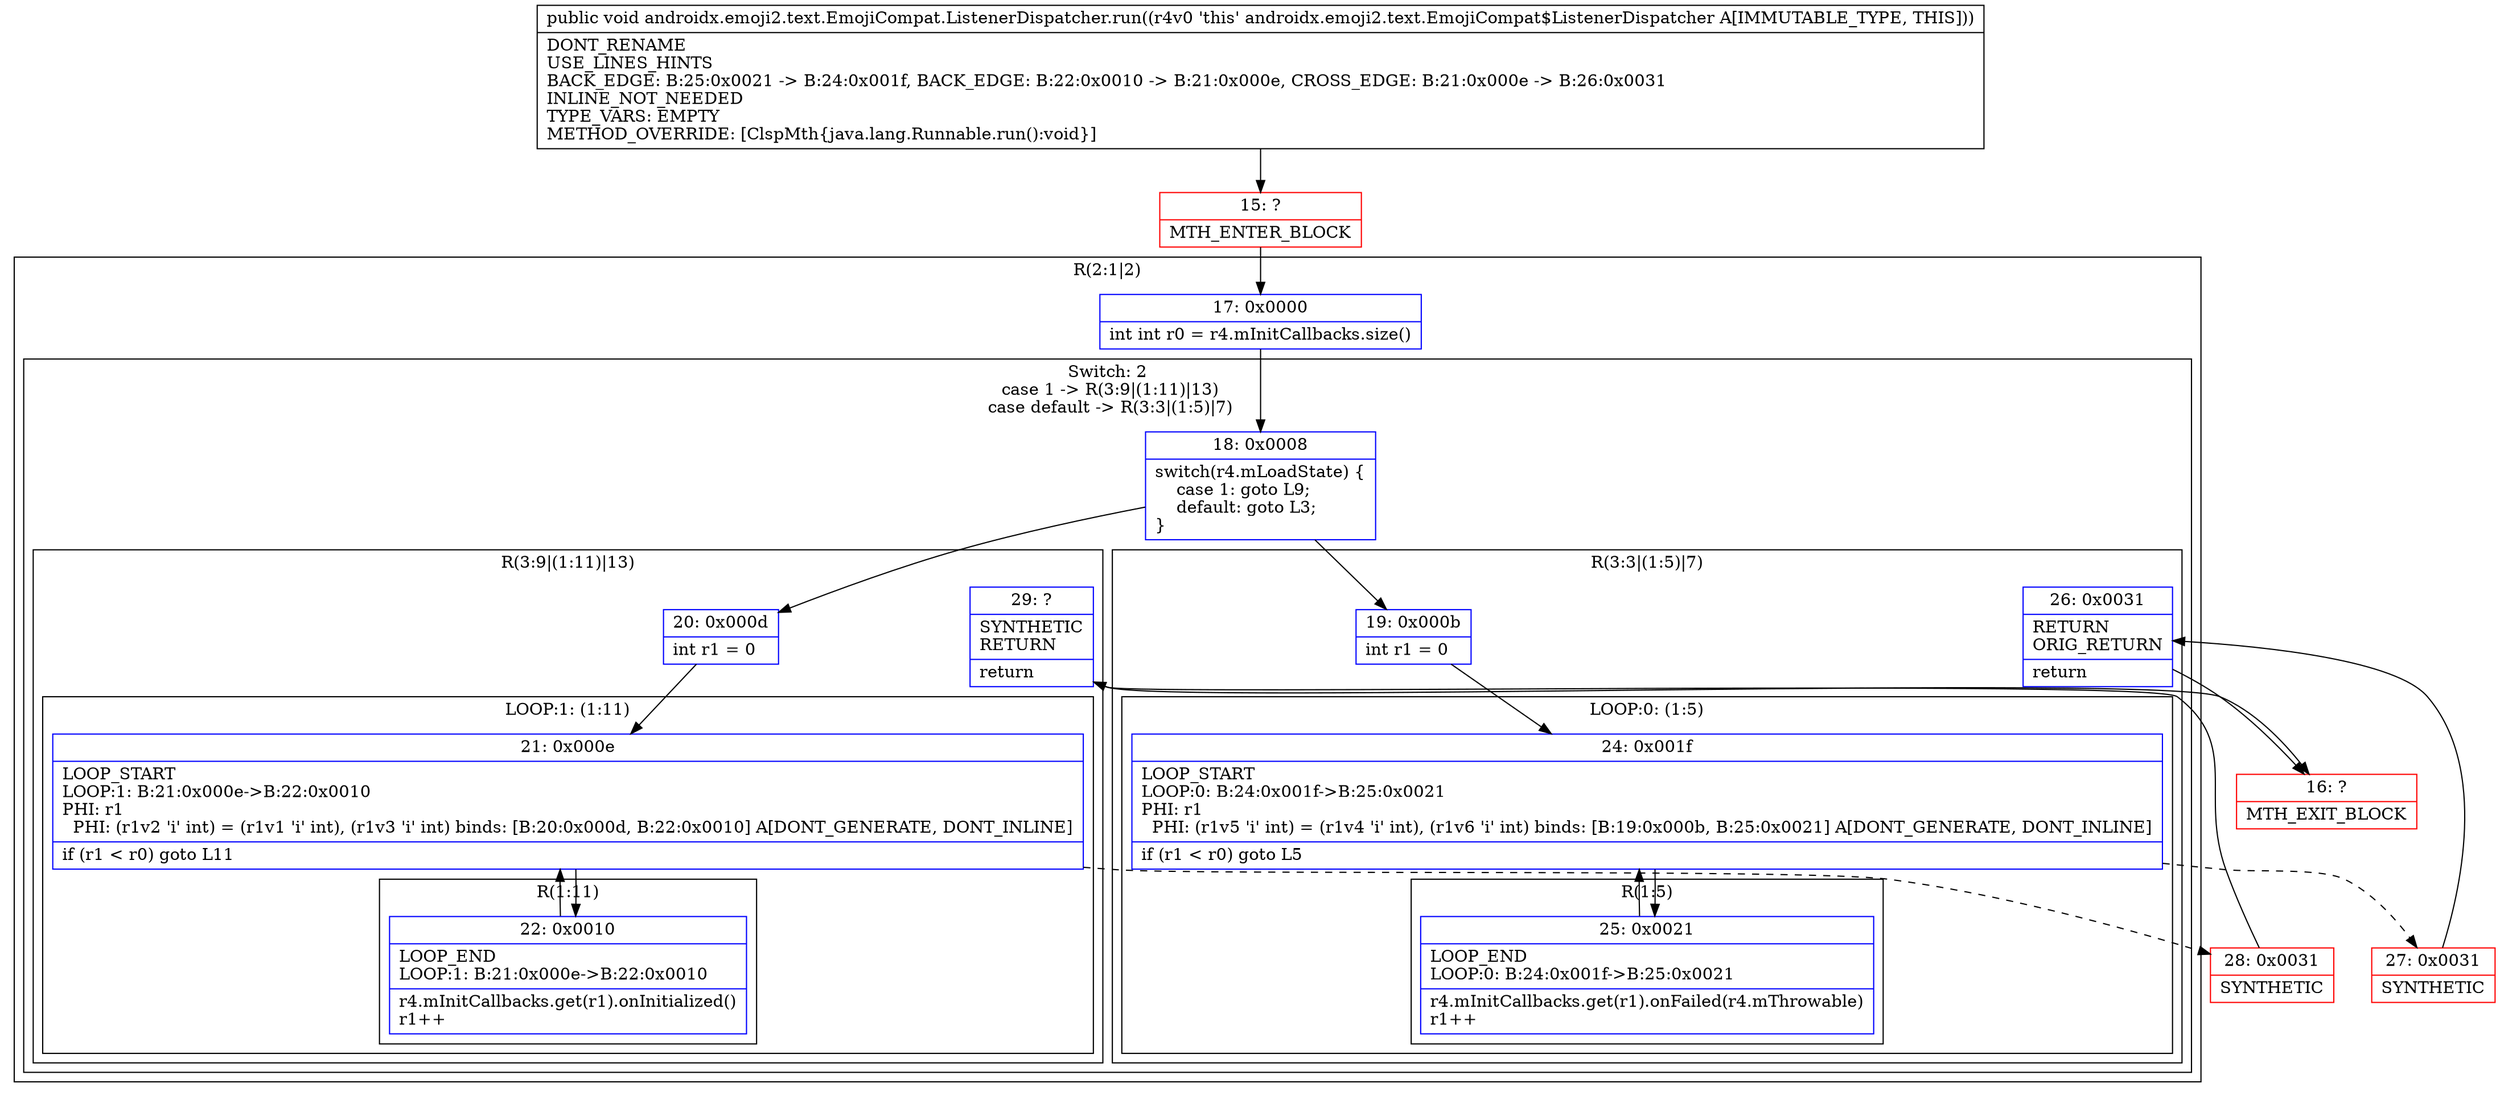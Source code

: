 digraph "CFG forandroidx.emoji2.text.EmojiCompat.ListenerDispatcher.run()V" {
subgraph cluster_Region_1425209833 {
label = "R(2:1|2)";
node [shape=record,color=blue];
Node_17 [shape=record,label="{17\:\ 0x0000|int int r0 = r4.mInitCallbacks.size()\l}"];
subgraph cluster_SwitchRegion_391578187 {
label = "Switch: 2
 case 1 -> R(3:9|(1:11)|13)
 case default -> R(3:3|(1:5)|7)";
node [shape=record,color=blue];
Node_18 [shape=record,label="{18\:\ 0x0008|switch(r4.mLoadState) \{\l    case 1: goto L9;\l    default: goto L3;\l\}\l}"];
subgraph cluster_Region_1154389611 {
label = "R(3:9|(1:11)|13)";
node [shape=record,color=blue];
Node_20 [shape=record,label="{20\:\ 0x000d|int r1 = 0\l}"];
subgraph cluster_LoopRegion_1571534599 {
label = "LOOP:1: (1:11)";
node [shape=record,color=blue];
Node_21 [shape=record,label="{21\:\ 0x000e|LOOP_START\lLOOP:1: B:21:0x000e\-\>B:22:0x0010\lPHI: r1 \l  PHI: (r1v2 'i' int) = (r1v1 'i' int), (r1v3 'i' int) binds: [B:20:0x000d, B:22:0x0010] A[DONT_GENERATE, DONT_INLINE]\l|if (r1 \< r0) goto L11\l}"];
subgraph cluster_Region_120591018 {
label = "R(1:11)";
node [shape=record,color=blue];
Node_22 [shape=record,label="{22\:\ 0x0010|LOOP_END\lLOOP:1: B:21:0x000e\-\>B:22:0x0010\l|r4.mInitCallbacks.get(r1).onInitialized()\lr1++\l}"];
}
}
Node_29 [shape=record,label="{29\:\ ?|SYNTHETIC\lRETURN\l|return\l}"];
}
subgraph cluster_Region_128163524 {
label = "R(3:3|(1:5)|7)";
node [shape=record,color=blue];
Node_19 [shape=record,label="{19\:\ 0x000b|int r1 = 0\l}"];
subgraph cluster_LoopRegion_1010648005 {
label = "LOOP:0: (1:5)";
node [shape=record,color=blue];
Node_24 [shape=record,label="{24\:\ 0x001f|LOOP_START\lLOOP:0: B:24:0x001f\-\>B:25:0x0021\lPHI: r1 \l  PHI: (r1v5 'i' int) = (r1v4 'i' int), (r1v6 'i' int) binds: [B:19:0x000b, B:25:0x0021] A[DONT_GENERATE, DONT_INLINE]\l|if (r1 \< r0) goto L5\l}"];
subgraph cluster_Region_1364645534 {
label = "R(1:5)";
node [shape=record,color=blue];
Node_25 [shape=record,label="{25\:\ 0x0021|LOOP_END\lLOOP:0: B:24:0x001f\-\>B:25:0x0021\l|r4.mInitCallbacks.get(r1).onFailed(r4.mThrowable)\lr1++\l}"];
}
}
Node_26 [shape=record,label="{26\:\ 0x0031|RETURN\lORIG_RETURN\l|return\l}"];
}
}
}
Node_15 [shape=record,color=red,label="{15\:\ ?|MTH_ENTER_BLOCK\l}"];
Node_27 [shape=record,color=red,label="{27\:\ 0x0031|SYNTHETIC\l}"];
Node_16 [shape=record,color=red,label="{16\:\ ?|MTH_EXIT_BLOCK\l}"];
Node_28 [shape=record,color=red,label="{28\:\ 0x0031|SYNTHETIC\l}"];
MethodNode[shape=record,label="{public void androidx.emoji2.text.EmojiCompat.ListenerDispatcher.run((r4v0 'this' androidx.emoji2.text.EmojiCompat$ListenerDispatcher A[IMMUTABLE_TYPE, THIS]))  | DONT_RENAME\lUSE_LINES_HINTS\lBACK_EDGE: B:25:0x0021 \-\> B:24:0x001f, BACK_EDGE: B:22:0x0010 \-\> B:21:0x000e, CROSS_EDGE: B:21:0x000e \-\> B:26:0x0031\lINLINE_NOT_NEEDED\lTYPE_VARS: EMPTY\lMETHOD_OVERRIDE: [ClspMth\{java.lang.Runnable.run():void\}]\l}"];
MethodNode -> Node_15;Node_17 -> Node_18;
Node_18 -> Node_19;
Node_18 -> Node_20;
Node_20 -> Node_21;
Node_21 -> Node_22;
Node_21 -> Node_28[style=dashed];
Node_22 -> Node_21;
Node_29 -> Node_16;
Node_19 -> Node_24;
Node_24 -> Node_25;
Node_24 -> Node_27[style=dashed];
Node_25 -> Node_24;
Node_26 -> Node_16;
Node_15 -> Node_17;
Node_27 -> Node_26;
Node_28 -> Node_29;
}

